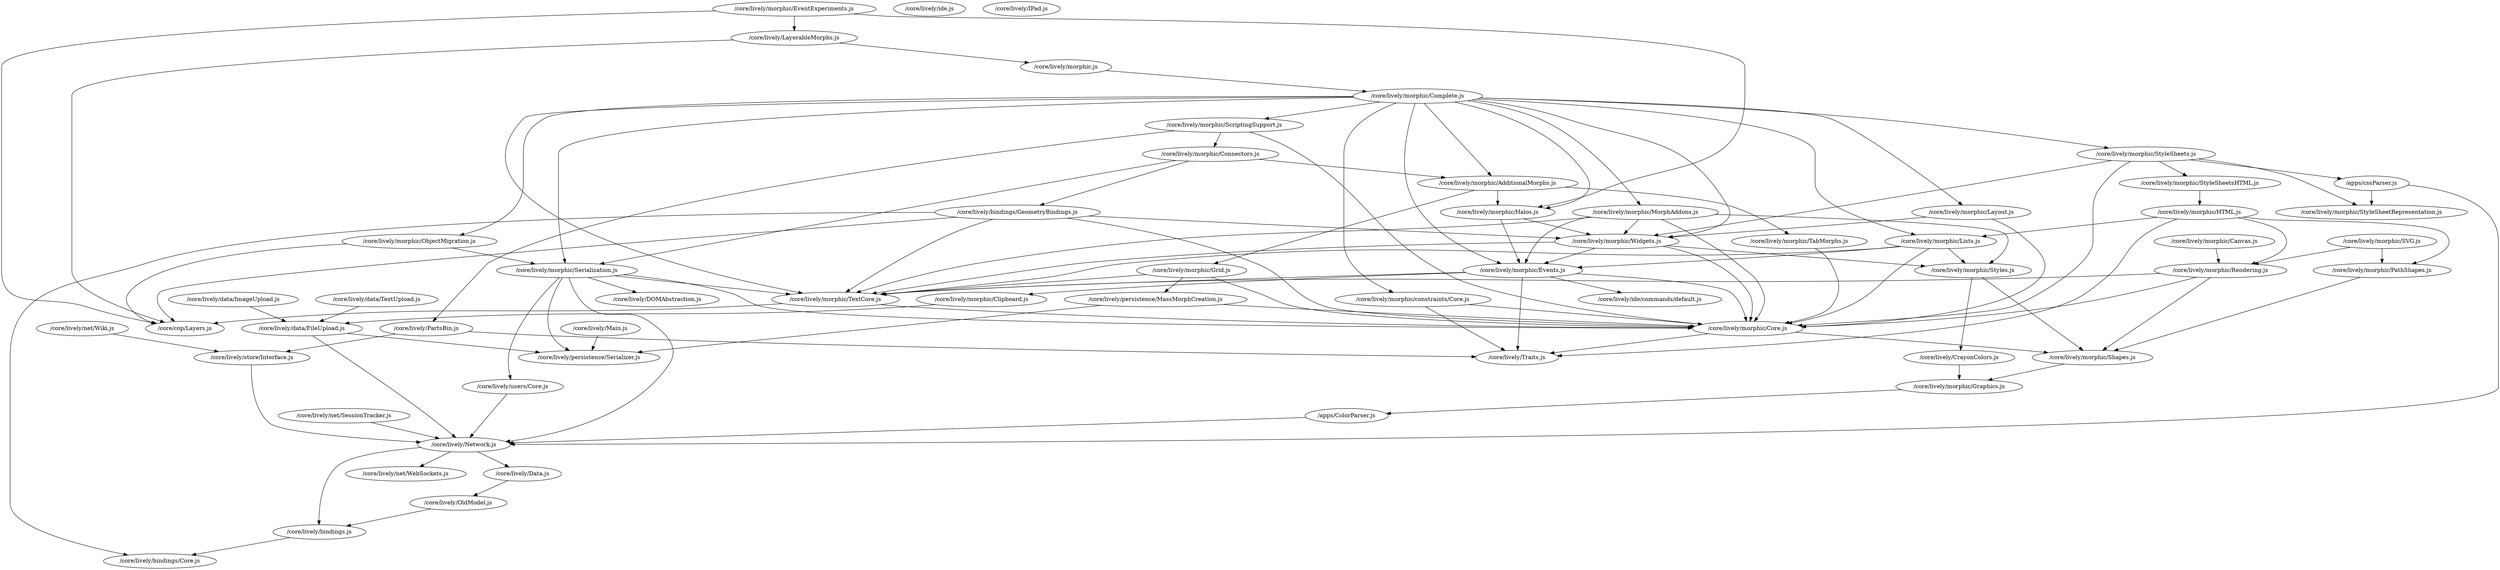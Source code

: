 digraph lively {

splines=true;
sep="+25,25";
overlap=scalexy;
nodesep=0.6;

"/core/lively/Traits.js";
"/core/lively/ide.js";
"/core/lively/DOMAbstraction.js";
"/core/lively/IPad.js";
"/core/lively/bindings/Core.js";
"/core/lively/persistence/Serializer.js";
"/core/lively/morphic/StyleSheetRepresentation.js";
"/core/lively/ide/commands/default.js";
"/core/lively/net/WebSockets.js";
"/core/cop/Layers.js";
"/core/lively/bindings.js";
"/core/lively/bindings.js" -> "/core/lively/bindings/Core.js";
"/core/lively/Main.js";
"/core/lively/Main.js" -> "/core/lively/persistence/Serializer.js";
"/core/lively/OldModel.js";
"/core/lively/OldModel.js" -> "/core/lively/bindings.js";
"/core/lively/Data.js";
"/core/lively/Data.js" -> "/core/lively/OldModel.js";
"/core/lively/Network.js";
"/core/lively/Network.js" -> "/core/lively/bindings.js";
"/core/lively/Network.js" -> "/core/lively/Data.js";
"/core/lively/Network.js" -> "/core/lively/net/WebSockets.js";
"/core/lively/store/Interface.js";
"/core/lively/store/Interface.js" -> "/core/lively/Network.js";
"/core/lively/data/FileUpload.js";
"/core/lively/data/FileUpload.js" -> "/core/lively/persistence/Serializer.js";
"/core/lively/data/FileUpload.js" -> "/core/lively/Network.js";
"/core/lively/users/Core.js";
"/core/lively/users/Core.js" -> "/core/lively/Network.js";
"/core/lively/net/SessionTracker.js";
"/core/lively/net/SessionTracker.js" -> "/core/lively/Network.js";
"/apps/ColorParser.js";
"/apps/ColorParser.js" -> "/core/lively/Network.js";
"/apps/cssParser.js";
"/apps/cssParser.js" -> "/core/lively/Network.js";
"/apps/cssParser.js" -> "/core/lively/morphic/StyleSheetRepresentation.js";
"/core/lively/PartsBin.js";
"/core/lively/PartsBin.js" -> "/core/lively/Traits.js";
"/core/lively/PartsBin.js" -> "/core/lively/store/Interface.js";
"/core/lively/morphic/Clipboard.js";
"/core/lively/morphic/Clipboard.js" -> "/core/lively/data/FileUpload.js";
"/core/lively/morphic/Graphics.js";
"/core/lively/morphic/Graphics.js" -> "/apps/ColorParser.js";
"/core/lively/data/ImageUpload.js";
"/core/lively/data/ImageUpload.js" -> "/core/lively/data/FileUpload.js";
"/core/lively/data/TextUpload.js";
"/core/lively/data/TextUpload.js" -> "/core/lively/data/FileUpload.js";
"/core/lively/net/Wiki.js";
"/core/lively/net/Wiki.js" -> "/core/lively/store/Interface.js";
"/core/lively/CrayonColors.js";
"/core/lively/CrayonColors.js" -> "/core/lively/morphic/Graphics.js";
"/core/lively/morphic/Shapes.js";
"/core/lively/morphic/Shapes.js" -> "/core/lively/morphic/Graphics.js";
"/core/lively/morphic/Core.js";
"/core/lively/morphic/Core.js" -> "/core/lively/morphic/Shapes.js";
"/core/lively/morphic/Core.js" -> "/core/lively/Traits.js";
"/core/lively/morphic/PathShapes.js";
"/core/lively/morphic/PathShapes.js" -> "/core/lively/morphic/Shapes.js";
"/core/lively/morphic/Styles.js";
"/core/lively/morphic/Styles.js" -> "/core/lively/morphic/Shapes.js";
"/core/lively/morphic/Styles.js" -> "/core/lively/CrayonColors.js";
"/core/lively/persistence/MassMorphCreation.js";
"/core/lively/persistence/MassMorphCreation.js" -> "/core/lively/persistence/Serializer.js";
"/core/lively/persistence/MassMorphCreation.js" -> "/core/lively/morphic/Core.js";
"/core/lively/morphic/TextCore.js";
"/core/lively/morphic/TextCore.js" -> "/core/cop/Layers.js";
"/core/lively/morphic/TextCore.js" -> "/core/lively/morphic/Core.js";
"/core/lively/morphic/TabMorphs.js";
"/core/lively/morphic/TabMorphs.js" -> "/core/lively/morphic/Core.js";
"/core/lively/morphic/constraints/Core.js";
"/core/lively/morphic/constraints/Core.js" -> "/core/lively/morphic/Core.js";
"/core/lively/morphic/constraints/Core.js" -> "/core/lively/Traits.js";
"/core/lively/morphic/Events.js";
"/core/lively/morphic/Events.js" -> "/core/lively/morphic/Core.js";
"/core/lively/morphic/Events.js" -> "/core/lively/morphic/TextCore.js";
"/core/lively/morphic/Events.js" -> "/core/lively/morphic/Clipboard.js";
"/core/lively/morphic/Events.js" -> "/core/lively/Traits.js";
"/core/lively/morphic/Events.js" -> "/core/lively/ide/commands/default.js";
"/core/lively/morphic/Serialization.js";
"/core/lively/morphic/Serialization.js" -> "/core/lively/Network.js";
"/core/lively/morphic/Serialization.js" -> "/core/lively/persistence/Serializer.js";
"/core/lively/morphic/Serialization.js" -> "/core/lively/morphic/Core.js";
"/core/lively/morphic/Serialization.js" -> "/core/lively/morphic/TextCore.js";
"/core/lively/morphic/Serialization.js" -> "/core/lively/DOMAbstraction.js";
"/core/lively/morphic/Serialization.js" -> "/core/lively/users/Core.js";
"/core/lively/morphic/Grid.js";
"/core/lively/morphic/Grid.js" -> "/core/lively/morphic/Core.js";
"/core/lively/morphic/Grid.js" -> "/core/lively/morphic/TextCore.js";
"/core/lively/morphic/Grid.js" -> "/core/lively/persistence/MassMorphCreation.js";
"/core/lively/morphic/Rendering.js";
"/core/lively/morphic/Rendering.js" -> "/core/lively/morphic/Core.js";
"/core/lively/morphic/Rendering.js" -> "/core/lively/morphic/TextCore.js";
"/core/lively/morphic/Rendering.js" -> "/core/lively/morphic/Shapes.js";
"/core/lively/morphic/Widgets.js";
"/core/lively/morphic/Widgets.js" -> "/core/lively/morphic/Core.js";
"/core/lively/morphic/Widgets.js" -> "/core/lively/morphic/Events.js";
"/core/lively/morphic/Widgets.js" -> "/core/lively/morphic/TextCore.js";
"/core/lively/morphic/Widgets.js" -> "/core/lively/morphic/Styles.js";
"/core/lively/morphic/Lists.js";
"/core/lively/morphic/Lists.js" -> "/core/lively/morphic/Core.js";
"/core/lively/morphic/Lists.js" -> "/core/lively/morphic/Events.js";
"/core/lively/morphic/Lists.js" -> "/core/lively/morphic/TextCore.js";
"/core/lively/morphic/Lists.js" -> "/core/lively/morphic/Styles.js";
"/core/lively/morphic/ObjectMigration.js";
"/core/lively/morphic/ObjectMigration.js" -> "/core/lively/morphic/Serialization.js";
"/core/lively/morphic/ObjectMigration.js" -> "/core/cop/Layers.js";
"/core/lively/morphic/SVG.js";
"/core/lively/morphic/SVG.js" -> "/core/lively/morphic/Rendering.js";
"/core/lively/morphic/SVG.js" -> "/core/lively/morphic/PathShapes.js";
"/core/lively/morphic/Canvas.js";
"/core/lively/morphic/Canvas.js" -> "/core/lively/morphic/Rendering.js";
"/core/lively/bindings/GeometryBindings.js";
"/core/lively/bindings/GeometryBindings.js" -> "/core/cop/Layers.js";
"/core/lively/bindings/GeometryBindings.js" -> "/core/lively/morphic/Core.js";
"/core/lively/bindings/GeometryBindings.js" -> "/core/lively/bindings/Core.js";
"/core/lively/bindings/GeometryBindings.js" -> "/core/lively/morphic/TextCore.js";
"/core/lively/bindings/GeometryBindings.js" -> "/core/lively/morphic/Widgets.js";
"/core/lively/morphic/MorphAddons.js";
"/core/lively/morphic/MorphAddons.js" -> "/core/lively/morphic/Core.js";
"/core/lively/morphic/MorphAddons.js" -> "/core/lively/morphic/Events.js";
"/core/lively/morphic/MorphAddons.js" -> "/core/lively/morphic/Widgets.js";
"/core/lively/morphic/MorphAddons.js" -> "/core/lively/morphic/Styles.js";
"/core/lively/morphic/MorphAddons.js" -> "/core/lively/morphic/TextCore.js";
"/core/lively/morphic/Halos.js";
"/core/lively/morphic/Halos.js" -> "/core/lively/morphic/Events.js";
"/core/lively/morphic/Halos.js" -> "/core/lively/morphic/Widgets.js";
"/core/lively/morphic/Layout.js";
"/core/lively/morphic/Layout.js" -> "/core/lively/morphic/Core.js";
"/core/lively/morphic/Layout.js" -> "/core/lively/morphic/Widgets.js";
"/core/lively/morphic/HTML.js";
"/core/lively/morphic/HTML.js" -> "/core/lively/morphic/Rendering.js";
"/core/lively/morphic/HTML.js" -> "/core/lively/morphic/PathShapes.js";
"/core/lively/morphic/HTML.js" -> "/core/lively/Traits.js";
"/core/lively/morphic/HTML.js" -> "/core/lively/morphic/Lists.js";
"/core/lively/morphic/AdditionalMorphs.js";
"/core/lively/morphic/AdditionalMorphs.js" -> "/core/lively/morphic/Halos.js";
"/core/lively/morphic/AdditionalMorphs.js" -> "/core/lively/morphic/Grid.js";
"/core/lively/morphic/AdditionalMorphs.js" -> "/core/lively/morphic/TabMorphs.js";
"/core/lively/morphic/StyleSheetsHTML.js";
"/core/lively/morphic/StyleSheetsHTML.js" -> "/core/lively/morphic/HTML.js";
"/core/lively/morphic/StyleSheets.js";
"/core/lively/morphic/StyleSheets.js" -> "/core/lively/morphic/Core.js";
"/core/lively/morphic/StyleSheets.js" -> "/apps/cssParser.js";
"/core/lively/morphic/StyleSheets.js" -> "/core/lively/morphic/StyleSheetRepresentation.js";
"/core/lively/morphic/StyleSheets.js" -> "/core/lively/morphic/StyleSheetsHTML.js";
"/core/lively/morphic/StyleSheets.js" -> "/core/lively/morphic/Widgets.js";
"/core/lively/morphic/Connectors.js";
"/core/lively/morphic/Connectors.js" -> "/core/lively/morphic/AdditionalMorphs.js";
"/core/lively/morphic/Connectors.js" -> "/core/lively/bindings/GeometryBindings.js";
"/core/lively/morphic/Connectors.js" -> "/core/lively/morphic/Serialization.js";
"/core/lively/morphic/ScriptingSupport.js";
"/core/lively/morphic/ScriptingSupport.js" -> "/core/lively/morphic/Core.js";
"/core/lively/morphic/ScriptingSupport.js" -> "/core/lively/PartsBin.js";
"/core/lively/morphic/ScriptingSupport.js" -> "/core/lively/morphic/Connectors.js";
"/core/lively/morphic/Complete.js";
"/core/lively/morphic/Complete.js" -> "/core/lively/morphic/Events.js";
"/core/lively/morphic/Complete.js" -> "/core/lively/morphic/StyleSheets.js";
"/core/lively/morphic/Complete.js" -> "/core/lively/morphic/AdditionalMorphs.js";
"/core/lively/morphic/Complete.js" -> "/core/lively/morphic/Widgets.js";
"/core/lively/morphic/Complete.js" -> "/core/lively/morphic/Lists.js";
"/core/lively/morphic/Complete.js" -> "/core/lively/morphic/Serialization.js";
"/core/lively/morphic/Complete.js" -> "/core/lively/morphic/MorphAddons.js";
"/core/lively/morphic/Complete.js" -> "/core/lively/morphic/ScriptingSupport.js";
"/core/lively/morphic/Complete.js" -> "/core/lively/morphic/Halos.js";
"/core/lively/morphic/Complete.js" -> "/core/lively/morphic/Layout.js";
"/core/lively/morphic/Complete.js" -> "/core/lively/morphic/ObjectMigration.js";
"/core/lively/morphic/Complete.js" -> "/core/lively/morphic/TextCore.js";
"/core/lively/morphic/Complete.js" -> "/core/lively/morphic/constraints/Core.js";
"/core/lively/morphic.js";
"/core/lively/morphic.js" -> "/core/lively/morphic/Complete.js";
"/core/lively/LayerableMorphs.js";
"/core/lively/LayerableMorphs.js" -> "/core/cop/Layers.js";
"/core/lively/LayerableMorphs.js" -> "/core/lively/morphic.js";
"/core/lively/morphic/EventExperiments.js";
"/core/lively/morphic/EventExperiments.js" -> "/core/cop/Layers.js";
"/core/lively/morphic/EventExperiments.js" -> "/core/lively/LayerableMorphs.js";
"/core/lively/morphic/EventExperiments.js" -> "/core/lively/morphic/Halos.js";
}
